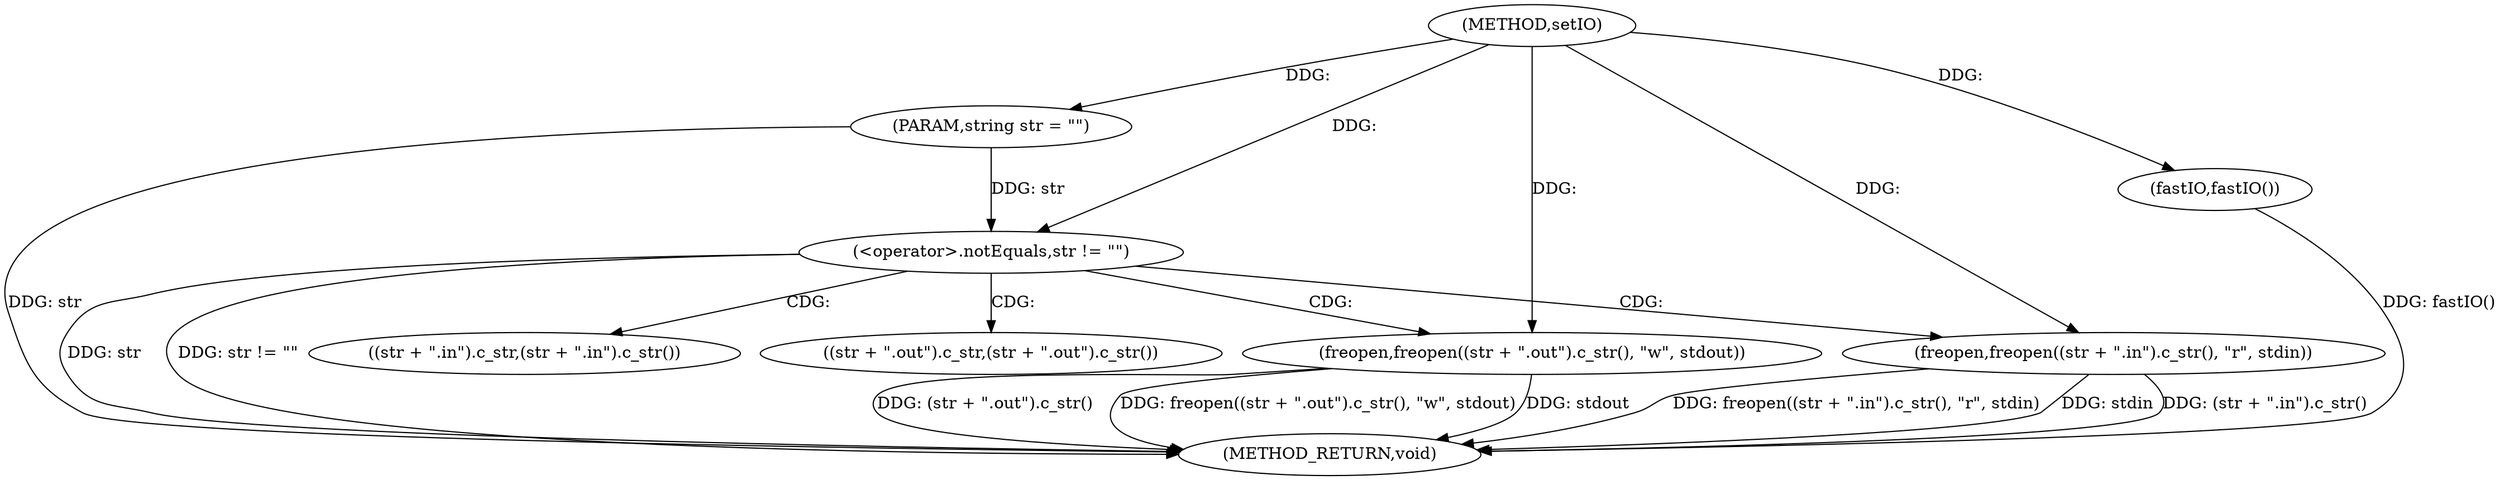 digraph "setIO" {  
"1000295" [label = "(METHOD,setIO)" ]
"1000312" [label = "(METHOD_RETURN,void)" ]
"1000296" [label = "(PARAM,string str = \"\")" ]
"1000298" [label = "(fastIO,fastIO())" ]
"1000300" [label = "(<operator>.notEquals,str != \"\")" ]
"1000304" [label = "(freopen,freopen((str + \".in\").c_str(), \"r\", stdin))" ]
"1000308" [label = "(freopen,freopen((str + \".out\").c_str(), \"w\", stdout))" ]
"1000305" [label = "((str + \".in\").c_str,(str + \".in\").c_str())" ]
"1000309" [label = "((str + \".out\").c_str,(str + \".out\").c_str())" ]
  "1000296" -> "1000312"  [ label = "DDG: str"] 
  "1000298" -> "1000312"  [ label = "DDG: fastIO()"] 
  "1000300" -> "1000312"  [ label = "DDG: str"] 
  "1000300" -> "1000312"  [ label = "DDG: str != \"\""] 
  "1000304" -> "1000312"  [ label = "DDG: (str + \".in\").c_str()"] 
  "1000304" -> "1000312"  [ label = "DDG: freopen((str + \".in\").c_str(), \"r\", stdin)"] 
  "1000308" -> "1000312"  [ label = "DDG: (str + \".out\").c_str()"] 
  "1000308" -> "1000312"  [ label = "DDG: freopen((str + \".out\").c_str(), \"w\", stdout)"] 
  "1000308" -> "1000312"  [ label = "DDG: stdout"] 
  "1000304" -> "1000312"  [ label = "DDG: stdin"] 
  "1000295" -> "1000296"  [ label = "DDG: "] 
  "1000295" -> "1000298"  [ label = "DDG: "] 
  "1000296" -> "1000300"  [ label = "DDG: str"] 
  "1000295" -> "1000300"  [ label = "DDG: "] 
  "1000295" -> "1000304"  [ label = "DDG: "] 
  "1000295" -> "1000308"  [ label = "DDG: "] 
  "1000300" -> "1000309"  [ label = "CDG: "] 
  "1000300" -> "1000308"  [ label = "CDG: "] 
  "1000300" -> "1000305"  [ label = "CDG: "] 
  "1000300" -> "1000304"  [ label = "CDG: "] 
}
